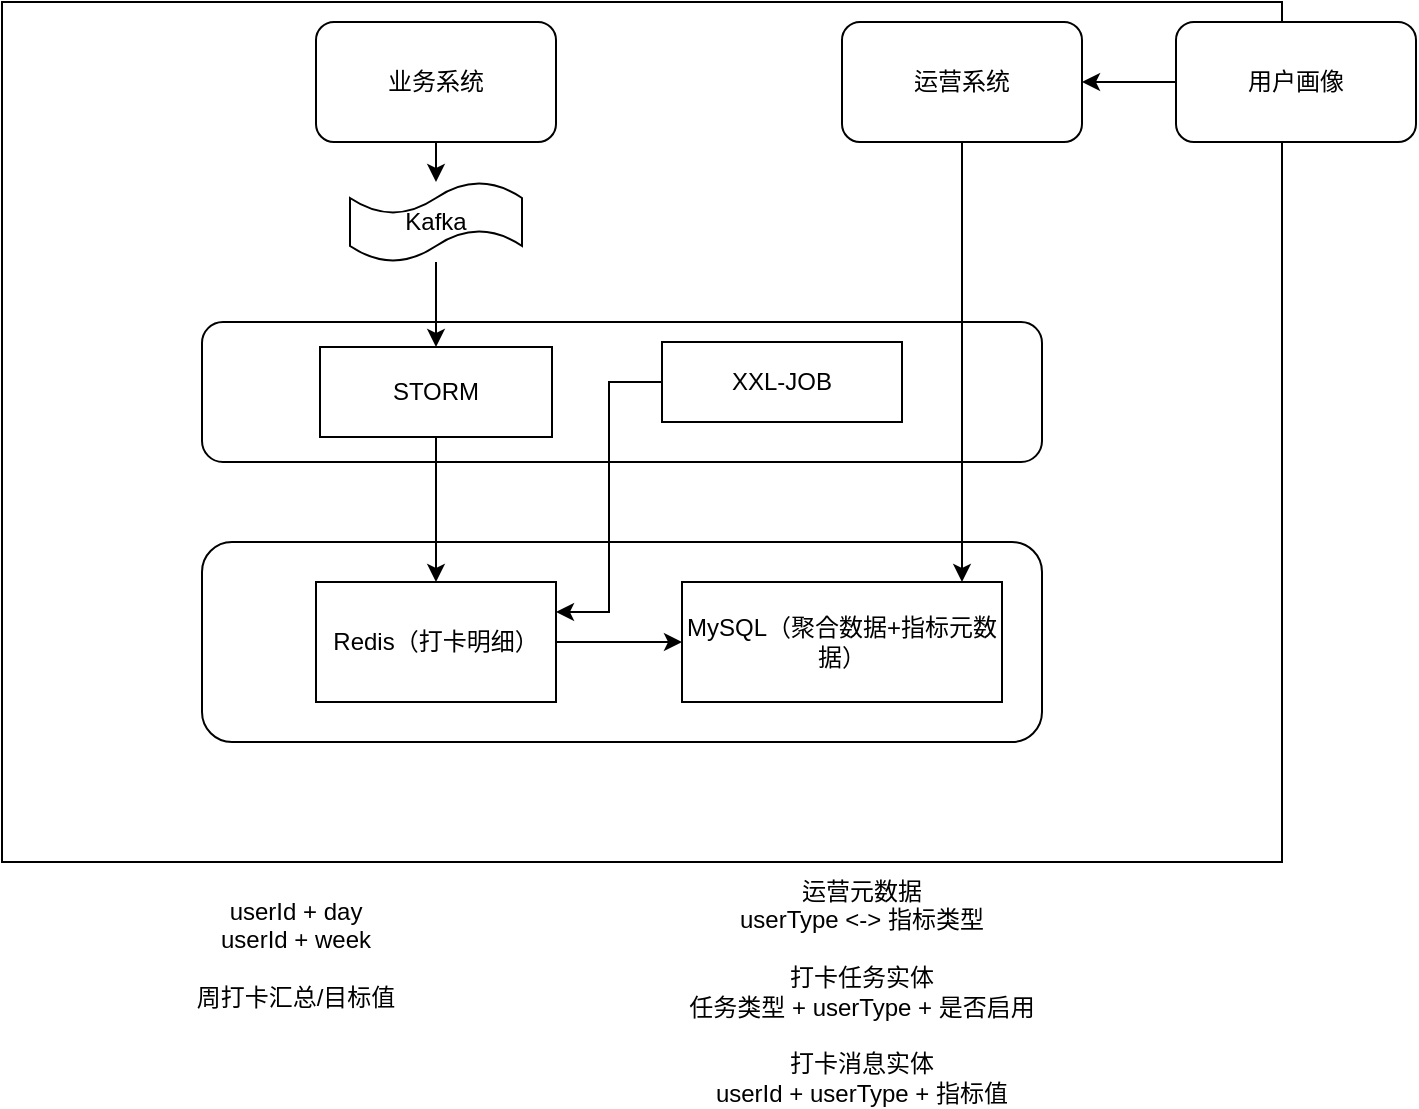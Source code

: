 <mxfile version="16.5.6" type="github">
  <diagram id="gM14VqJOa8w78Hn5Ejc9" name="Page-1">
    <mxGraphModel dx="946" dy="589" grid="1" gridSize="10" guides="1" tooltips="1" connect="1" arrows="1" fold="1" page="1" pageScale="1" pageWidth="827" pageHeight="1169" math="0" shadow="0">
      <root>
        <mxCell id="0" />
        <mxCell id="1" parent="0" />
        <mxCell id="6J9plQoOHGSYYRCd8Cui-1" value="" style="rounded=0;whiteSpace=wrap;html=1;" vertex="1" parent="1">
          <mxGeometry x="120" y="90" width="640" height="430" as="geometry" />
        </mxCell>
        <mxCell id="6J9plQoOHGSYYRCd8Cui-2" value="" style="rounded=1;whiteSpace=wrap;html=1;" vertex="1" parent="1">
          <mxGeometry x="220" y="360" width="420" height="100" as="geometry" />
        </mxCell>
        <mxCell id="6J9plQoOHGSYYRCd8Cui-3" value="MySQL（聚合数据+指标元数据）" style="rounded=0;whiteSpace=wrap;html=1;" vertex="1" parent="1">
          <mxGeometry x="460" y="380" width="160" height="60" as="geometry" />
        </mxCell>
        <mxCell id="6J9plQoOHGSYYRCd8Cui-16" style="edgeStyle=orthogonalEdgeStyle;rounded=0;orthogonalLoop=1;jettySize=auto;html=1;" edge="1" parent="1" source="6J9plQoOHGSYYRCd8Cui-4" target="6J9plQoOHGSYYRCd8Cui-3">
          <mxGeometry relative="1" as="geometry" />
        </mxCell>
        <mxCell id="6J9plQoOHGSYYRCd8Cui-4" value="Redis（打卡明细）" style="rounded=0;whiteSpace=wrap;html=1;" vertex="1" parent="1">
          <mxGeometry x="277" y="380" width="120" height="60" as="geometry" />
        </mxCell>
        <mxCell id="6J9plQoOHGSYYRCd8Cui-5" value="" style="rounded=1;whiteSpace=wrap;html=1;" vertex="1" parent="1">
          <mxGeometry x="220" y="250" width="420" height="70" as="geometry" />
        </mxCell>
        <mxCell id="6J9plQoOHGSYYRCd8Cui-14" style="edgeStyle=orthogonalEdgeStyle;rounded=0;orthogonalLoop=1;jettySize=auto;html=1;entryX=0.5;entryY=0;entryDx=0;entryDy=0;" edge="1" parent="1" source="6J9plQoOHGSYYRCd8Cui-6" target="6J9plQoOHGSYYRCd8Cui-4">
          <mxGeometry relative="1" as="geometry" />
        </mxCell>
        <mxCell id="6J9plQoOHGSYYRCd8Cui-6" value="STORM" style="rounded=0;whiteSpace=wrap;html=1;" vertex="1" parent="1">
          <mxGeometry x="279" y="262.5" width="116" height="45" as="geometry" />
        </mxCell>
        <mxCell id="6J9plQoOHGSYYRCd8Cui-15" style="edgeStyle=orthogonalEdgeStyle;rounded=0;orthogonalLoop=1;jettySize=auto;html=1;entryX=1;entryY=0.25;entryDx=0;entryDy=0;" edge="1" parent="1" source="6J9plQoOHGSYYRCd8Cui-7" target="6J9plQoOHGSYYRCd8Cui-4">
          <mxGeometry relative="1" as="geometry" />
        </mxCell>
        <mxCell id="6J9plQoOHGSYYRCd8Cui-7" value="XXL-JOB" style="rounded=0;whiteSpace=wrap;html=1;" vertex="1" parent="1">
          <mxGeometry x="450" y="260" width="120" height="40" as="geometry" />
        </mxCell>
        <mxCell id="6J9plQoOHGSYYRCd8Cui-17" style="edgeStyle=orthogonalEdgeStyle;rounded=0;orthogonalLoop=1;jettySize=auto;html=1;" edge="1" parent="1" source="6J9plQoOHGSYYRCd8Cui-8" target="6J9plQoOHGSYYRCd8Cui-3">
          <mxGeometry relative="1" as="geometry">
            <Array as="points">
              <mxPoint x="600" y="340" />
              <mxPoint x="600" y="340" />
            </Array>
          </mxGeometry>
        </mxCell>
        <mxCell id="6J9plQoOHGSYYRCd8Cui-20" value="" style="edgeStyle=orthogonalEdgeStyle;rounded=0;orthogonalLoop=1;jettySize=auto;html=1;startArrow=classic;startFill=1;endArrow=none;endFill=0;" edge="1" parent="1" source="6J9plQoOHGSYYRCd8Cui-8" target="6J9plQoOHGSYYRCd8Cui-19">
          <mxGeometry relative="1" as="geometry" />
        </mxCell>
        <mxCell id="6J9plQoOHGSYYRCd8Cui-8" value="运营系统" style="rounded=1;whiteSpace=wrap;html=1;" vertex="1" parent="1">
          <mxGeometry x="540" y="100" width="120" height="60" as="geometry" />
        </mxCell>
        <mxCell id="6J9plQoOHGSYYRCd8Cui-9" value="业务系统" style="rounded=1;whiteSpace=wrap;html=1;" vertex="1" parent="1">
          <mxGeometry x="277" y="100" width="120" height="60" as="geometry" />
        </mxCell>
        <mxCell id="6J9plQoOHGSYYRCd8Cui-13" style="edgeStyle=orthogonalEdgeStyle;rounded=0;orthogonalLoop=1;jettySize=auto;html=1;" edge="1" parent="1" source="6J9plQoOHGSYYRCd8Cui-10" target="6J9plQoOHGSYYRCd8Cui-6">
          <mxGeometry relative="1" as="geometry" />
        </mxCell>
        <mxCell id="6J9plQoOHGSYYRCd8Cui-10" value="Kafka" style="shape=tape;whiteSpace=wrap;html=1;" vertex="1" parent="1">
          <mxGeometry x="294" y="180" width="86" height="40" as="geometry" />
        </mxCell>
        <mxCell id="6J9plQoOHGSYYRCd8Cui-12" value="" style="endArrow=classic;html=1;rounded=0;exitX=0.5;exitY=1;exitDx=0;exitDy=0;" edge="1" parent="1" source="6J9plQoOHGSYYRCd8Cui-9" target="6J9plQoOHGSYYRCd8Cui-10">
          <mxGeometry width="50" height="50" relative="1" as="geometry">
            <mxPoint x="390" y="410" as="sourcePoint" />
            <mxPoint x="440" y="360" as="targetPoint" />
          </mxGeometry>
        </mxCell>
        <mxCell id="6J9plQoOHGSYYRCd8Cui-18" value="userId + day&lt;br&gt;userId + week&lt;br&gt;&lt;br&gt;周打卡汇总/目标值&lt;br&gt;&lt;br&gt;" style="text;html=1;strokeColor=none;fillColor=none;align=center;verticalAlign=middle;whiteSpace=wrap;rounded=0;" vertex="1" parent="1">
          <mxGeometry x="174" y="530" width="186" height="85" as="geometry" />
        </mxCell>
        <mxCell id="6J9plQoOHGSYYRCd8Cui-19" value="用户画像" style="whiteSpace=wrap;html=1;rounded=1;" vertex="1" parent="1">
          <mxGeometry x="707" y="100" width="120" height="60" as="geometry" />
        </mxCell>
        <mxCell id="6J9plQoOHGSYYRCd8Cui-22" value="运营元数据&lt;br&gt;userType &amp;lt;-&amp;gt; 指标类型&lt;br&gt;&lt;br&gt;打卡任务实体&lt;br&gt;任务类型 + userType + 是否启用&lt;br&gt;&lt;br&gt;打卡消息实体&lt;br&gt;userId + userType + 指标值" style="text;html=1;strokeColor=none;fillColor=none;align=center;verticalAlign=middle;whiteSpace=wrap;rounded=0;" vertex="1" parent="1">
          <mxGeometry x="450" y="540" width="200" height="90" as="geometry" />
        </mxCell>
      </root>
    </mxGraphModel>
  </diagram>
</mxfile>
